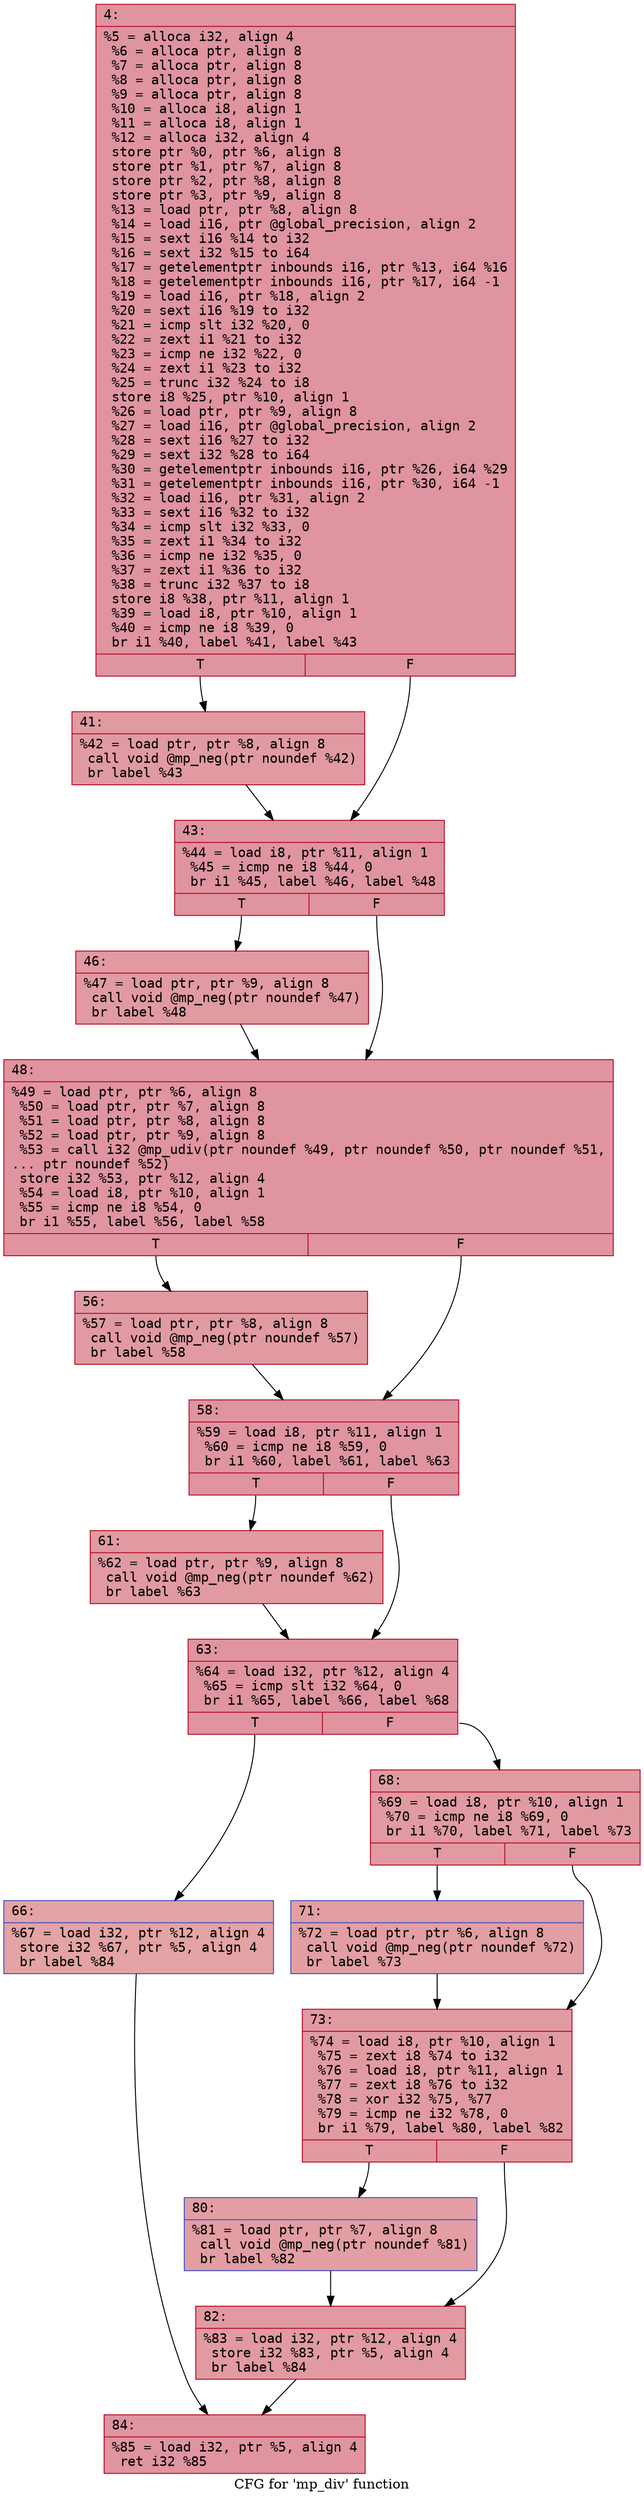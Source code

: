 digraph "CFG for 'mp_div' function" {
	label="CFG for 'mp_div' function";

	Node0x600001f94230 [shape=record,color="#b70d28ff", style=filled, fillcolor="#b70d2870" fontname="Courier",label="{4:\l|  %5 = alloca i32, align 4\l  %6 = alloca ptr, align 8\l  %7 = alloca ptr, align 8\l  %8 = alloca ptr, align 8\l  %9 = alloca ptr, align 8\l  %10 = alloca i8, align 1\l  %11 = alloca i8, align 1\l  %12 = alloca i32, align 4\l  store ptr %0, ptr %6, align 8\l  store ptr %1, ptr %7, align 8\l  store ptr %2, ptr %8, align 8\l  store ptr %3, ptr %9, align 8\l  %13 = load ptr, ptr %8, align 8\l  %14 = load i16, ptr @global_precision, align 2\l  %15 = sext i16 %14 to i32\l  %16 = sext i32 %15 to i64\l  %17 = getelementptr inbounds i16, ptr %13, i64 %16\l  %18 = getelementptr inbounds i16, ptr %17, i64 -1\l  %19 = load i16, ptr %18, align 2\l  %20 = sext i16 %19 to i32\l  %21 = icmp slt i32 %20, 0\l  %22 = zext i1 %21 to i32\l  %23 = icmp ne i32 %22, 0\l  %24 = zext i1 %23 to i32\l  %25 = trunc i32 %24 to i8\l  store i8 %25, ptr %10, align 1\l  %26 = load ptr, ptr %9, align 8\l  %27 = load i16, ptr @global_precision, align 2\l  %28 = sext i16 %27 to i32\l  %29 = sext i32 %28 to i64\l  %30 = getelementptr inbounds i16, ptr %26, i64 %29\l  %31 = getelementptr inbounds i16, ptr %30, i64 -1\l  %32 = load i16, ptr %31, align 2\l  %33 = sext i16 %32 to i32\l  %34 = icmp slt i32 %33, 0\l  %35 = zext i1 %34 to i32\l  %36 = icmp ne i32 %35, 0\l  %37 = zext i1 %36 to i32\l  %38 = trunc i32 %37 to i8\l  store i8 %38, ptr %11, align 1\l  %39 = load i8, ptr %10, align 1\l  %40 = icmp ne i8 %39, 0\l  br i1 %40, label %41, label %43\l|{<s0>T|<s1>F}}"];
	Node0x600001f94230:s0 -> Node0x600001f94280[tooltip="4 -> 41\nProbability 62.50%" ];
	Node0x600001f94230:s1 -> Node0x600001f942d0[tooltip="4 -> 43\nProbability 37.50%" ];
	Node0x600001f94280 [shape=record,color="#b70d28ff", style=filled, fillcolor="#bb1b2c70" fontname="Courier",label="{41:\l|  %42 = load ptr, ptr %8, align 8\l  call void @mp_neg(ptr noundef %42)\l  br label %43\l}"];
	Node0x600001f94280 -> Node0x600001f942d0[tooltip="41 -> 43\nProbability 100.00%" ];
	Node0x600001f942d0 [shape=record,color="#b70d28ff", style=filled, fillcolor="#b70d2870" fontname="Courier",label="{43:\l|  %44 = load i8, ptr %11, align 1\l  %45 = icmp ne i8 %44, 0\l  br i1 %45, label %46, label %48\l|{<s0>T|<s1>F}}"];
	Node0x600001f942d0:s0 -> Node0x600001f94320[tooltip="43 -> 46\nProbability 62.50%" ];
	Node0x600001f942d0:s1 -> Node0x600001f94370[tooltip="43 -> 48\nProbability 37.50%" ];
	Node0x600001f94320 [shape=record,color="#b70d28ff", style=filled, fillcolor="#bb1b2c70" fontname="Courier",label="{46:\l|  %47 = load ptr, ptr %9, align 8\l  call void @mp_neg(ptr noundef %47)\l  br label %48\l}"];
	Node0x600001f94320 -> Node0x600001f94370[tooltip="46 -> 48\nProbability 100.00%" ];
	Node0x600001f94370 [shape=record,color="#b70d28ff", style=filled, fillcolor="#b70d2870" fontname="Courier",label="{48:\l|  %49 = load ptr, ptr %6, align 8\l  %50 = load ptr, ptr %7, align 8\l  %51 = load ptr, ptr %8, align 8\l  %52 = load ptr, ptr %9, align 8\l  %53 = call i32 @mp_udiv(ptr noundef %49, ptr noundef %50, ptr noundef %51,\l... ptr noundef %52)\l  store i32 %53, ptr %12, align 4\l  %54 = load i8, ptr %10, align 1\l  %55 = icmp ne i8 %54, 0\l  br i1 %55, label %56, label %58\l|{<s0>T|<s1>F}}"];
	Node0x600001f94370:s0 -> Node0x600001f943c0[tooltip="48 -> 56\nProbability 62.50%" ];
	Node0x600001f94370:s1 -> Node0x600001f94410[tooltip="48 -> 58\nProbability 37.50%" ];
	Node0x600001f943c0 [shape=record,color="#b70d28ff", style=filled, fillcolor="#bb1b2c70" fontname="Courier",label="{56:\l|  %57 = load ptr, ptr %8, align 8\l  call void @mp_neg(ptr noundef %57)\l  br label %58\l}"];
	Node0x600001f943c0 -> Node0x600001f94410[tooltip="56 -> 58\nProbability 100.00%" ];
	Node0x600001f94410 [shape=record,color="#b70d28ff", style=filled, fillcolor="#b70d2870" fontname="Courier",label="{58:\l|  %59 = load i8, ptr %11, align 1\l  %60 = icmp ne i8 %59, 0\l  br i1 %60, label %61, label %63\l|{<s0>T|<s1>F}}"];
	Node0x600001f94410:s0 -> Node0x600001f94460[tooltip="58 -> 61\nProbability 62.50%" ];
	Node0x600001f94410:s1 -> Node0x600001f944b0[tooltip="58 -> 63\nProbability 37.50%" ];
	Node0x600001f94460 [shape=record,color="#b70d28ff", style=filled, fillcolor="#bb1b2c70" fontname="Courier",label="{61:\l|  %62 = load ptr, ptr %9, align 8\l  call void @mp_neg(ptr noundef %62)\l  br label %63\l}"];
	Node0x600001f94460 -> Node0x600001f944b0[tooltip="61 -> 63\nProbability 100.00%" ];
	Node0x600001f944b0 [shape=record,color="#b70d28ff", style=filled, fillcolor="#b70d2870" fontname="Courier",label="{63:\l|  %64 = load i32, ptr %12, align 4\l  %65 = icmp slt i32 %64, 0\l  br i1 %65, label %66, label %68\l|{<s0>T|<s1>F}}"];
	Node0x600001f944b0:s0 -> Node0x600001f94500[tooltip="63 -> 66\nProbability 37.50%" ];
	Node0x600001f944b0:s1 -> Node0x600001f94550[tooltip="63 -> 68\nProbability 62.50%" ];
	Node0x600001f94500 [shape=record,color="#3d50c3ff", style=filled, fillcolor="#c32e3170" fontname="Courier",label="{66:\l|  %67 = load i32, ptr %12, align 4\l  store i32 %67, ptr %5, align 4\l  br label %84\l}"];
	Node0x600001f94500 -> Node0x600001f946e0[tooltip="66 -> 84\nProbability 100.00%" ];
	Node0x600001f94550 [shape=record,color="#b70d28ff", style=filled, fillcolor="#bb1b2c70" fontname="Courier",label="{68:\l|  %69 = load i8, ptr %10, align 1\l  %70 = icmp ne i8 %69, 0\l  br i1 %70, label %71, label %73\l|{<s0>T|<s1>F}}"];
	Node0x600001f94550:s0 -> Node0x600001f945a0[tooltip="68 -> 71\nProbability 62.50%" ];
	Node0x600001f94550:s1 -> Node0x600001f945f0[tooltip="68 -> 73\nProbability 37.50%" ];
	Node0x600001f945a0 [shape=record,color="#3d50c3ff", style=filled, fillcolor="#be242e70" fontname="Courier",label="{71:\l|  %72 = load ptr, ptr %6, align 8\l  call void @mp_neg(ptr noundef %72)\l  br label %73\l}"];
	Node0x600001f945a0 -> Node0x600001f945f0[tooltip="71 -> 73\nProbability 100.00%" ];
	Node0x600001f945f0 [shape=record,color="#b70d28ff", style=filled, fillcolor="#bb1b2c70" fontname="Courier",label="{73:\l|  %74 = load i8, ptr %10, align 1\l  %75 = zext i8 %74 to i32\l  %76 = load i8, ptr %11, align 1\l  %77 = zext i8 %76 to i32\l  %78 = xor i32 %75, %77\l  %79 = icmp ne i32 %78, 0\l  br i1 %79, label %80, label %82\l|{<s0>T|<s1>F}}"];
	Node0x600001f945f0:s0 -> Node0x600001f94640[tooltip="73 -> 80\nProbability 62.50%" ];
	Node0x600001f945f0:s1 -> Node0x600001f94690[tooltip="73 -> 82\nProbability 37.50%" ];
	Node0x600001f94640 [shape=record,color="#3d50c3ff", style=filled, fillcolor="#be242e70" fontname="Courier",label="{80:\l|  %81 = load ptr, ptr %7, align 8\l  call void @mp_neg(ptr noundef %81)\l  br label %82\l}"];
	Node0x600001f94640 -> Node0x600001f94690[tooltip="80 -> 82\nProbability 100.00%" ];
	Node0x600001f94690 [shape=record,color="#b70d28ff", style=filled, fillcolor="#bb1b2c70" fontname="Courier",label="{82:\l|  %83 = load i32, ptr %12, align 4\l  store i32 %83, ptr %5, align 4\l  br label %84\l}"];
	Node0x600001f94690 -> Node0x600001f946e0[tooltip="82 -> 84\nProbability 100.00%" ];
	Node0x600001f946e0 [shape=record,color="#b70d28ff", style=filled, fillcolor="#b70d2870" fontname="Courier",label="{84:\l|  %85 = load i32, ptr %5, align 4\l  ret i32 %85\l}"];
}
